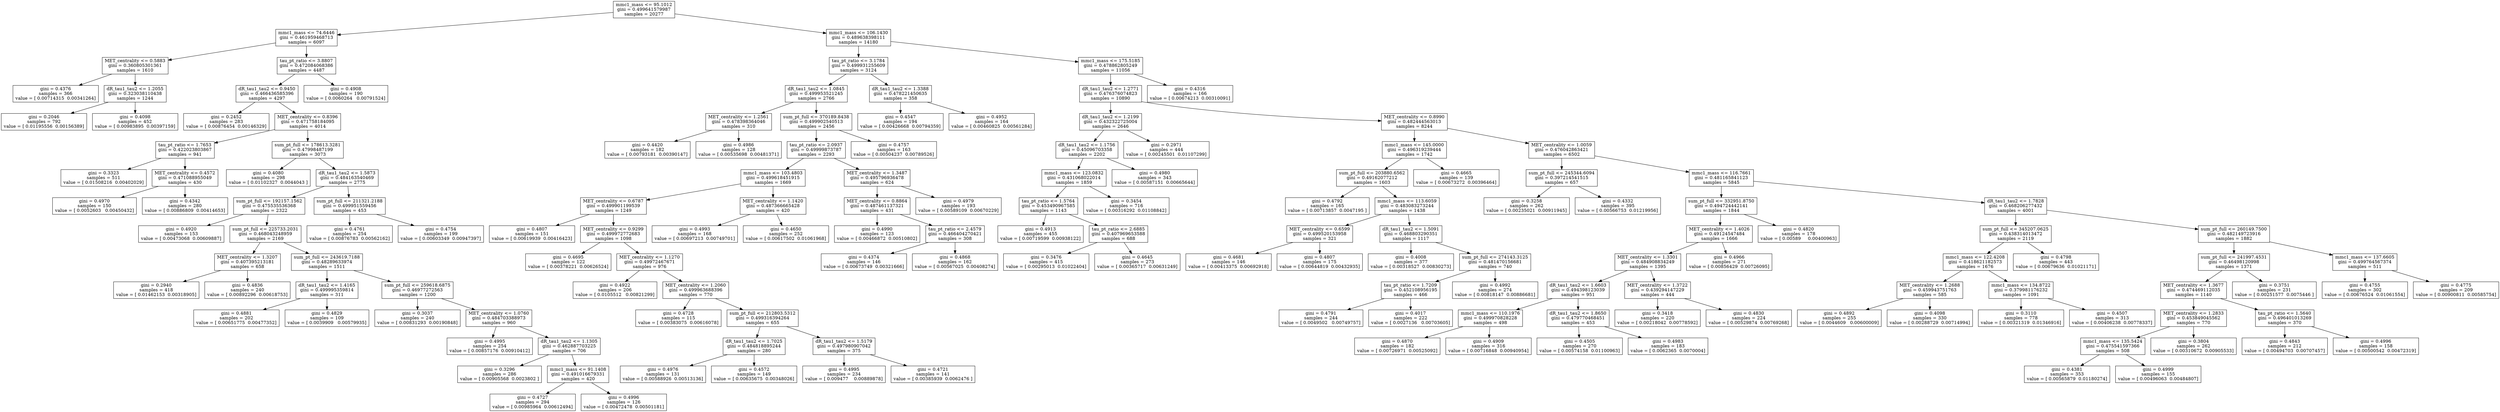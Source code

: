 digraph Tree {
0 [label="mmc1_mass <= 95.1012\ngini = 0.499641579987\nsamples = 20277", shape="box"] ;
1 [label="mmc1_mass <= 74.6446\ngini = 0.461959468713\nsamples = 6097", shape="box"] ;
0 -> 1 ;
2 [label="MET_centrality <= 0.5883\ngini = 0.360805301361\nsamples = 1610", shape="box"] ;
1 -> 2 ;
3 [label="gini = 0.4376\nsamples = 366\nvalue = [ 0.00714315  0.00341264]", shape="box"] ;
2 -> 3 ;
4 [label="dR_tau1_tau2 <= 1.2055\ngini = 0.323038110438\nsamples = 1244", shape="box"] ;
2 -> 4 ;
5 [label="gini = 0.2046\nsamples = 792\nvalue = [ 0.01195556  0.00156389]", shape="box"] ;
4 -> 5 ;
6 [label="gini = 0.4098\nsamples = 452\nvalue = [ 0.00983895  0.00397159]", shape="box"] ;
4 -> 6 ;
7 [label="tau_pt_ratio <= 3.8807\ngini = 0.472084068386\nsamples = 4487", shape="box"] ;
1 -> 7 ;
8 [label="dR_tau1_tau2 <= 0.9450\ngini = 0.466436585396\nsamples = 4297", shape="box"] ;
7 -> 8 ;
9 [label="gini = 0.2452\nsamples = 283\nvalue = [ 0.00876454  0.00146329]", shape="box"] ;
8 -> 9 ;
10 [label="MET_centrality <= 0.8396\ngini = 0.471758184095\nsamples = 4014", shape="box"] ;
8 -> 10 ;
11 [label="tau_pt_ratio <= 1.7653\ngini = 0.422023803867\nsamples = 941", shape="box"] ;
10 -> 11 ;
12 [label="gini = 0.3323\nsamples = 511\nvalue = [ 0.01508216  0.00402029]", shape="box"] ;
11 -> 12 ;
13 [label="MET_centrality <= 0.4572\ngini = 0.471088955049\nsamples = 430", shape="box"] ;
11 -> 13 ;
14 [label="gini = 0.4970\nsamples = 150\nvalue = [ 0.0052603   0.00450432]", shape="box"] ;
13 -> 14 ;
15 [label="gini = 0.4342\nsamples = 280\nvalue = [ 0.00886809  0.00414653]", shape="box"] ;
13 -> 15 ;
16 [label="sum_pt_full <= 178613.3281\ngini = 0.47998487199\nsamples = 3073", shape="box"] ;
10 -> 16 ;
17 [label="gini = 0.4080\nsamples = 298\nvalue = [ 0.01102327  0.0044043 ]", shape="box"] ;
16 -> 17 ;
18 [label="dR_tau1_tau2 <= 1.5873\ngini = 0.484163540469\nsamples = 2775", shape="box"] ;
16 -> 18 ;
19 [label="sum_pt_full <= 192157.1562\ngini = 0.475535536368\nsamples = 2322", shape="box"] ;
18 -> 19 ;
20 [label="gini = 0.4920\nsamples = 153\nvalue = [ 0.00473068  0.00609887]", shape="box"] ;
19 -> 20 ;
21 [label="sum_pt_full <= 225733.2031\ngini = 0.468043248959\nsamples = 2169", shape="box"] ;
19 -> 21 ;
22 [label="MET_centrality <= 1.3207\ngini = 0.407395213181\nsamples = 658", shape="box"] ;
21 -> 22 ;
23 [label="gini = 0.2940\nsamples = 418\nvalue = [ 0.01462153  0.00318905]", shape="box"] ;
22 -> 23 ;
24 [label="gini = 0.4836\nsamples = 240\nvalue = [ 0.00892296  0.00618753]", shape="box"] ;
22 -> 24 ;
25 [label="sum_pt_full <= 243619.7188\ngini = 0.48289633974\nsamples = 1511", shape="box"] ;
21 -> 25 ;
26 [label="dR_tau1_tau2 <= 1.4165\ngini = 0.499995359814\nsamples = 311", shape="box"] ;
25 -> 26 ;
27 [label="gini = 0.4881\nsamples = 202\nvalue = [ 0.00651775  0.00477352]", shape="box"] ;
26 -> 27 ;
28 [label="gini = 0.4829\nsamples = 109\nvalue = [ 0.0039909   0.00579935]", shape="box"] ;
26 -> 28 ;
29 [label="sum_pt_full <= 259618.6875\ngini = 0.46977272563\nsamples = 1200", shape="box"] ;
25 -> 29 ;
30 [label="gini = 0.3037\nsamples = 240\nvalue = [ 0.00831293  0.00190848]", shape="box"] ;
29 -> 30 ;
31 [label="MET_centrality <= 1.0760\ngini = 0.484703388973\nsamples = 960", shape="box"] ;
29 -> 31 ;
32 [label="gini = 0.4995\nsamples = 254\nvalue = [ 0.00857176  0.00910412]", shape="box"] ;
31 -> 32 ;
33 [label="dR_tau1_tau2 <= 1.1305\ngini = 0.462887703225\nsamples = 706", shape="box"] ;
31 -> 33 ;
34 [label="gini = 0.3296\nsamples = 286\nvalue = [ 0.00905568  0.0023802 ]", shape="box"] ;
33 -> 34 ;
35 [label="mmc1_mass <= 91.1408\ngini = 0.491016679331\nsamples = 420", shape="box"] ;
33 -> 35 ;
36 [label="gini = 0.4727\nsamples = 294\nvalue = [ 0.00985964  0.00612494]", shape="box"] ;
35 -> 36 ;
37 [label="gini = 0.4996\nsamples = 126\nvalue = [ 0.00472478  0.00501181]", shape="box"] ;
35 -> 37 ;
38 [label="sum_pt_full <= 211321.2188\ngini = 0.499951559456\nsamples = 453", shape="box"] ;
18 -> 38 ;
39 [label="gini = 0.4761\nsamples = 254\nvalue = [ 0.00876783  0.00562162]", shape="box"] ;
38 -> 39 ;
40 [label="gini = 0.4754\nsamples = 199\nvalue = [ 0.00603349  0.00947397]", shape="box"] ;
38 -> 40 ;
41 [label="gini = 0.4908\nsamples = 190\nvalue = [ 0.0060264   0.00791524]", shape="box"] ;
7 -> 41 ;
42 [label="mmc1_mass <= 106.1430\ngini = 0.489638398111\nsamples = 14180", shape="box"] ;
0 -> 42 ;
43 [label="tau_pt_ratio <= 3.1784\ngini = 0.499931255609\nsamples = 3124", shape="box"] ;
42 -> 43 ;
44 [label="dR_tau1_tau2 <= 1.0845\ngini = 0.499953521245\nsamples = 2766", shape="box"] ;
43 -> 44 ;
45 [label="MET_centrality <= 1.2561\ngini = 0.478398364046\nsamples = 310", shape="box"] ;
44 -> 45 ;
46 [label="gini = 0.4420\nsamples = 182\nvalue = [ 0.00793181  0.00390147]", shape="box"] ;
45 -> 46 ;
47 [label="gini = 0.4986\nsamples = 128\nvalue = [ 0.00535698  0.00481371]", shape="box"] ;
45 -> 47 ;
48 [label="sum_pt_full <= 370189.8438\ngini = 0.499902540513\nsamples = 2456", shape="box"] ;
44 -> 48 ;
49 [label="tau_pt_ratio <= 2.0937\ngini = 0.49999873787\nsamples = 2293", shape="box"] ;
48 -> 49 ;
50 [label="mmc1_mass <= 103.4803\ngini = 0.499618451915\nsamples = 1669", shape="box"] ;
49 -> 50 ;
51 [label="MET_centrality <= 0.6787\ngini = 0.499901199539\nsamples = 1249", shape="box"] ;
50 -> 51 ;
52 [label="gini = 0.4807\nsamples = 151\nvalue = [ 0.00619939  0.00416423]", shape="box"] ;
51 -> 52 ;
53 [label="MET_centrality <= 0.9299\ngini = 0.499972772683\nsamples = 1098", shape="box"] ;
51 -> 53 ;
54 [label="gini = 0.4695\nsamples = 122\nvalue = [ 0.00378221  0.00626524]", shape="box"] ;
53 -> 54 ;
55 [label="MET_centrality <= 1.1270\ngini = 0.49972467671\nsamples = 976", shape="box"] ;
53 -> 55 ;
56 [label="gini = 0.4922\nsamples = 206\nvalue = [ 0.0105512   0.00821299]", shape="box"] ;
55 -> 56 ;
57 [label="MET_centrality <= 1.2060\ngini = 0.499963688396\nsamples = 770", shape="box"] ;
55 -> 57 ;
58 [label="gini = 0.4728\nsamples = 115\nvalue = [ 0.00383075  0.00616078]", shape="box"] ;
57 -> 58 ;
59 [label="sum_pt_full <= 212803.5312\ngini = 0.499316394264\nsamples = 655", shape="box"] ;
57 -> 59 ;
60 [label="dR_tau1_tau2 <= 1.7025\ngini = 0.484818895244\nsamples = 280", shape="box"] ;
59 -> 60 ;
61 [label="gini = 0.4976\nsamples = 131\nvalue = [ 0.00588926  0.00513136]", shape="box"] ;
60 -> 61 ;
62 [label="gini = 0.4572\nsamples = 149\nvalue = [ 0.00635675  0.00348026]", shape="box"] ;
60 -> 62 ;
63 [label="dR_tau1_tau2 <= 1.5179\ngini = 0.497980907042\nsamples = 375", shape="box"] ;
59 -> 63 ;
64 [label="gini = 0.4995\nsamples = 234\nvalue = [ 0.009477    0.00889878]", shape="box"] ;
63 -> 64 ;
65 [label="gini = 0.4721\nsamples = 141\nvalue = [ 0.00385939  0.0062476 ]", shape="box"] ;
63 -> 65 ;
66 [label="MET_centrality <= 1.1420\ngini = 0.487366665428\nsamples = 420", shape="box"] ;
50 -> 66 ;
67 [label="gini = 0.4993\nsamples = 168\nvalue = [ 0.00697213  0.00749701]", shape="box"] ;
66 -> 67 ;
68 [label="gini = 0.4650\nsamples = 252\nvalue = [ 0.00617502  0.01061968]", shape="box"] ;
66 -> 68 ;
69 [label="MET_centrality <= 1.3487\ngini = 0.495796936478\nsamples = 624", shape="box"] ;
49 -> 69 ;
70 [label="MET_centrality <= 0.8864\ngini = 0.487461137321\nsamples = 431", shape="box"] ;
69 -> 70 ;
71 [label="gini = 0.4990\nsamples = 123\nvalue = [ 0.00466872  0.00510802]", shape="box"] ;
70 -> 71 ;
72 [label="tau_pt_ratio <= 2.4579\ngini = 0.466404270421\nsamples = 308", shape="box"] ;
70 -> 72 ;
73 [label="gini = 0.4374\nsamples = 146\nvalue = [ 0.00673749  0.00321666]", shape="box"] ;
72 -> 73 ;
74 [label="gini = 0.4868\nsamples = 162\nvalue = [ 0.00567025  0.00408274]", shape="box"] ;
72 -> 74 ;
75 [label="gini = 0.4979\nsamples = 193\nvalue = [ 0.00589109  0.00670229]", shape="box"] ;
69 -> 75 ;
76 [label="gini = 0.4757\nsamples = 163\nvalue = [ 0.00504237  0.00789526]", shape="box"] ;
48 -> 76 ;
77 [label="dR_tau1_tau2 <= 1.3388\ngini = 0.478221450635\nsamples = 358", shape="box"] ;
43 -> 77 ;
78 [label="gini = 0.4547\nsamples = 194\nvalue = [ 0.00426668  0.00794359]", shape="box"] ;
77 -> 78 ;
79 [label="gini = 0.4952\nsamples = 164\nvalue = [ 0.00460825  0.00561284]", shape="box"] ;
77 -> 79 ;
80 [label="mmc1_mass <= 175.5185\ngini = 0.478862805249\nsamples = 11056", shape="box"] ;
42 -> 80 ;
81 [label="dR_tau1_tau2 <= 1.2771\ngini = 0.476376074823\nsamples = 10890", shape="box"] ;
80 -> 81 ;
82 [label="dR_tau1_tau2 <= 1.2199\ngini = 0.432322725004\nsamples = 2646", shape="box"] ;
81 -> 82 ;
83 [label="dR_tau1_tau2 <= 1.1756\ngini = 0.45096703358\nsamples = 2202", shape="box"] ;
82 -> 83 ;
84 [label="mmc1_mass <= 123.0832\ngini = 0.431068022014\nsamples = 1859", shape="box"] ;
83 -> 84 ;
85 [label="tau_pt_ratio <= 1.5764\ngini = 0.453490967585\nsamples = 1143", shape="box"] ;
84 -> 85 ;
86 [label="gini = 0.4913\nsamples = 455\nvalue = [ 0.00719599  0.00938122]", shape="box"] ;
85 -> 86 ;
87 [label="tau_pt_ratio <= 2.6885\ngini = 0.407969653588\nsamples = 688", shape="box"] ;
85 -> 87 ;
88 [label="gini = 0.3476\nsamples = 415\nvalue = [ 0.00295013  0.01022404]", shape="box"] ;
87 -> 88 ;
89 [label="gini = 0.4645\nsamples = 273\nvalue = [ 0.00365717  0.00631249]", shape="box"] ;
87 -> 89 ;
90 [label="gini = 0.3454\nsamples = 716\nvalue = [ 0.00316292  0.01108842]", shape="box"] ;
84 -> 90 ;
91 [label="gini = 0.4980\nsamples = 343\nvalue = [ 0.00587151  0.00665644]", shape="box"] ;
83 -> 91 ;
92 [label="gini = 0.2971\nsamples = 444\nvalue = [ 0.00245501  0.01107299]", shape="box"] ;
82 -> 92 ;
93 [label="MET_centrality <= 0.8990\ngini = 0.482444563013\nsamples = 8244", shape="box"] ;
81 -> 93 ;
94 [label="mmc1_mass <= 145.0000\ngini = 0.496319239444\nsamples = 1742", shape="box"] ;
93 -> 94 ;
95 [label="sum_pt_full <= 203880.6562\ngini = 0.49162077212\nsamples = 1603", shape="box"] ;
94 -> 95 ;
96 [label="gini = 0.4792\nsamples = 165\nvalue = [ 0.00713857  0.0047195 ]", shape="box"] ;
95 -> 96 ;
97 [label="mmc1_mass <= 113.6059\ngini = 0.483083273244\nsamples = 1438", shape="box"] ;
95 -> 97 ;
98 [label="MET_centrality <= 0.6599\ngini = 0.499520153958\nsamples = 321", shape="box"] ;
97 -> 98 ;
99 [label="gini = 0.4681\nsamples = 146\nvalue = [ 0.00413375  0.00692918]", shape="box"] ;
98 -> 99 ;
100 [label="gini = 0.4807\nsamples = 175\nvalue = [ 0.00644819  0.00432935]", shape="box"] ;
98 -> 100 ;
101 [label="dR_tau1_tau2 <= 1.5091\ngini = 0.468803290351\nsamples = 1117", shape="box"] ;
97 -> 101 ;
102 [label="gini = 0.4008\nsamples = 377\nvalue = [ 0.00318527  0.00830273]", shape="box"] ;
101 -> 102 ;
103 [label="sum_pt_full <= 274143.3125\ngini = 0.481470156681\nsamples = 740", shape="box"] ;
101 -> 103 ;
104 [label="tau_pt_ratio <= 1.7209\ngini = 0.452108956195\nsamples = 466", shape="box"] ;
103 -> 104 ;
105 [label="gini = 0.4791\nsamples = 244\nvalue = [ 0.0049502   0.00749757]", shape="box"] ;
104 -> 105 ;
106 [label="gini = 0.4017\nsamples = 222\nvalue = [ 0.0027136   0.00703605]", shape="box"] ;
104 -> 106 ;
107 [label="gini = 0.4992\nsamples = 274\nvalue = [ 0.00818147  0.00886681]", shape="box"] ;
103 -> 107 ;
108 [label="gini = 0.4665\nsamples = 139\nvalue = [ 0.00673272  0.00396464]", shape="box"] ;
94 -> 108 ;
109 [label="MET_centrality <= 1.0059\ngini = 0.476042863421\nsamples = 6502", shape="box"] ;
93 -> 109 ;
110 [label="sum_pt_full <= 245344.6094\ngini = 0.397214541515\nsamples = 657", shape="box"] ;
109 -> 110 ;
111 [label="gini = 0.3258\nsamples = 262\nvalue = [ 0.00235021  0.00911945]", shape="box"] ;
110 -> 111 ;
112 [label="gini = 0.4332\nsamples = 395\nvalue = [ 0.00566753  0.01219956]", shape="box"] ;
110 -> 112 ;
113 [label="mmc1_mass <= 116.7661\ngini = 0.481165841123\nsamples = 5845", shape="box"] ;
109 -> 113 ;
114 [label="sum_pt_full <= 332951.8750\ngini = 0.494724442141\nsamples = 1844", shape="box"] ;
113 -> 114 ;
115 [label="MET_centrality <= 1.4026\ngini = 0.49124547484\nsamples = 1666", shape="box"] ;
114 -> 115 ;
116 [label="MET_centrality <= 1.3301\ngini = 0.484908834249\nsamples = 1395", shape="box"] ;
115 -> 116 ;
117 [label="dR_tau1_tau2 <= 1.6603\ngini = 0.494398123039\nsamples = 951", shape="box"] ;
116 -> 117 ;
118 [label="mmc1_mass <= 110.1976\ngini = 0.499970828228\nsamples = 498", shape="box"] ;
117 -> 118 ;
119 [label="gini = 0.4870\nsamples = 182\nvalue = [ 0.00726971  0.00525092]", shape="box"] ;
118 -> 119 ;
120 [label="gini = 0.4909\nsamples = 316\nvalue = [ 0.00716848  0.00940954]", shape="box"] ;
118 -> 120 ;
121 [label="dR_tau1_tau2 <= 1.8650\ngini = 0.479770468451\nsamples = 453", shape="box"] ;
117 -> 121 ;
122 [label="gini = 0.4505\nsamples = 270\nvalue = [ 0.00574158  0.01100963]", shape="box"] ;
121 -> 122 ;
123 [label="gini = 0.4983\nsamples = 183\nvalue = [ 0.0062365  0.0070004]", shape="box"] ;
121 -> 123 ;
124 [label="MET_centrality <= 1.3722\ngini = 0.439294147229\nsamples = 444", shape="box"] ;
116 -> 124 ;
125 [label="gini = 0.3418\nsamples = 220\nvalue = [ 0.00218042  0.00778592]", shape="box"] ;
124 -> 125 ;
126 [label="gini = 0.4830\nsamples = 224\nvalue = [ 0.00529874  0.00769268]", shape="box"] ;
124 -> 126 ;
127 [label="gini = 0.4966\nsamples = 271\nvalue = [ 0.00856429  0.00726095]", shape="box"] ;
115 -> 127 ;
128 [label="gini = 0.4820\nsamples = 178\nvalue = [ 0.00589     0.00400963]", shape="box"] ;
114 -> 128 ;
129 [label="dR_tau1_tau2 <= 1.7828\ngini = 0.468206277432\nsamples = 4001", shape="box"] ;
113 -> 129 ;
130 [label="sum_pt_full <= 345207.0625\ngini = 0.438314013472\nsamples = 2119", shape="box"] ;
129 -> 130 ;
131 [label="mmc1_mass <= 122.4208\ngini = 0.418621182573\nsamples = 1676", shape="box"] ;
130 -> 131 ;
132 [label="MET_centrality <= 1.2688\ngini = 0.459943751763\nsamples = 585", shape="box"] ;
131 -> 132 ;
133 [label="gini = 0.4892\nsamples = 255\nvalue = [ 0.0044609   0.00600009]", shape="box"] ;
132 -> 133 ;
134 [label="gini = 0.4098\nsamples = 330\nvalue = [ 0.00288729  0.00714994]", shape="box"] ;
132 -> 134 ;
135 [label="mmc1_mass <= 134.8722\ngini = 0.379981176232\nsamples = 1091", shape="box"] ;
131 -> 135 ;
136 [label="gini = 0.3110\nsamples = 778\nvalue = [ 0.00321319  0.01346916]", shape="box"] ;
135 -> 136 ;
137 [label="gini = 0.4507\nsamples = 313\nvalue = [ 0.00406238  0.00778337]", shape="box"] ;
135 -> 137 ;
138 [label="gini = 0.4798\nsamples = 443\nvalue = [ 0.00679636  0.01021171]", shape="box"] ;
130 -> 138 ;
139 [label="sum_pt_full <= 260149.7500\ngini = 0.482149723916\nsamples = 1882", shape="box"] ;
129 -> 139 ;
140 [label="sum_pt_full <= 241997.4531\ngini = 0.46498120998\nsamples = 1371", shape="box"] ;
139 -> 140 ;
141 [label="MET_centrality <= 1.3677\ngini = 0.474469112035\nsamples = 1140", shape="box"] ;
140 -> 141 ;
142 [label="MET_centrality <= 1.2833\ngini = 0.453849045562\nsamples = 770", shape="box"] ;
141 -> 142 ;
143 [label="mmc1_mass <= 135.5424\ngini = 0.475541597366\nsamples = 508", shape="box"] ;
142 -> 143 ;
144 [label="gini = 0.4381\nsamples = 353\nvalue = [ 0.00565879  0.01180274]", shape="box"] ;
143 -> 144 ;
145 [label="gini = 0.4999\nsamples = 155\nvalue = [ 0.00496063  0.00484807]", shape="box"] ;
143 -> 145 ;
146 [label="gini = 0.3804\nsamples = 262\nvalue = [ 0.00310672  0.00905533]", shape="box"] ;
142 -> 146 ;
147 [label="tau_pt_ratio <= 1.5640\ngini = 0.496401013269\nsamples = 370", shape="box"] ;
141 -> 147 ;
148 [label="gini = 0.4843\nsamples = 212\nvalue = [ 0.00494703  0.00707457]", shape="box"] ;
147 -> 148 ;
149 [label="gini = 0.4996\nsamples = 158\nvalue = [ 0.00500542  0.00472319]", shape="box"] ;
147 -> 149 ;
150 [label="gini = 0.3751\nsamples = 231\nvalue = [ 0.00251577  0.0075446 ]", shape="box"] ;
140 -> 150 ;
151 [label="mmc1_mass <= 137.6605\ngini = 0.499764567374\nsamples = 511", shape="box"] ;
139 -> 151 ;
152 [label="gini = 0.4755\nsamples = 302\nvalue = [ 0.00676524  0.01061554]", shape="box"] ;
151 -> 152 ;
153 [label="gini = 0.4775\nsamples = 209\nvalue = [ 0.00900811  0.00585754]", shape="box"] ;
151 -> 153 ;
154 [label="gini = 0.4316\nsamples = 166\nvalue = [ 0.00674213  0.00310091]", shape="box"] ;
80 -> 154 ;
}